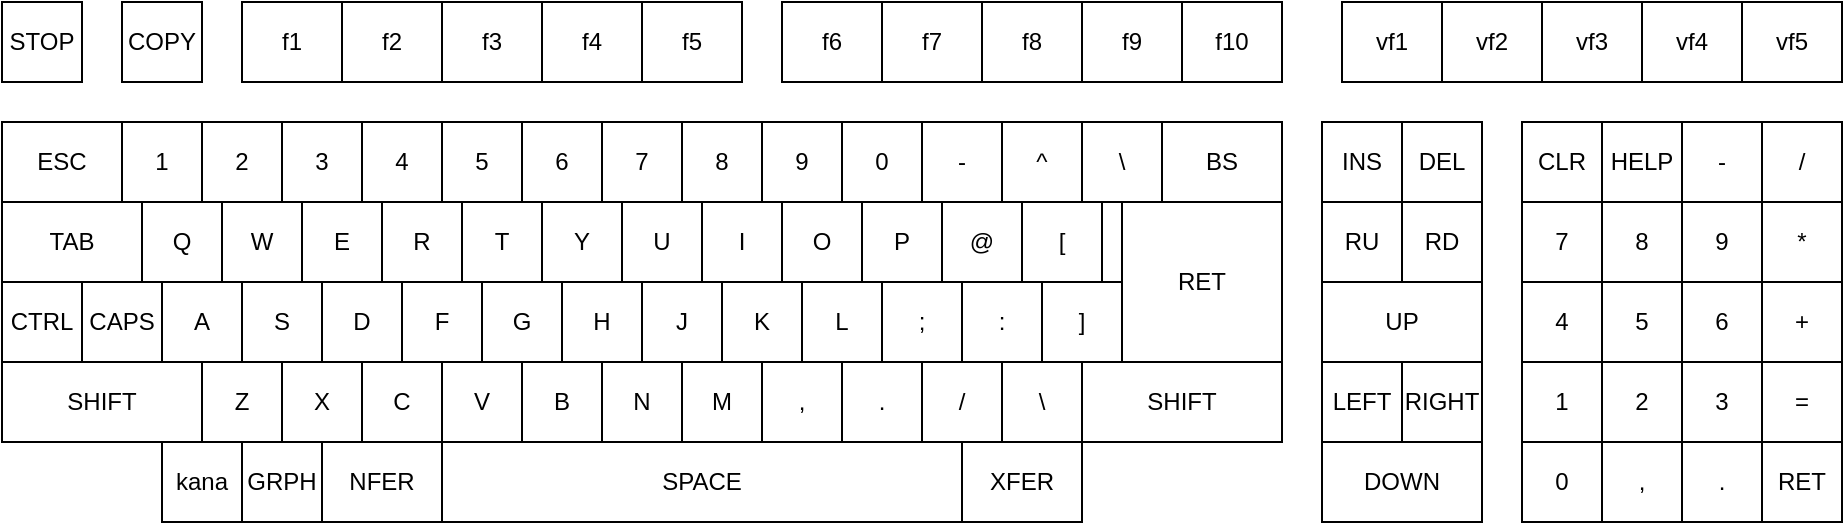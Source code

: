 <mxfile version="14.5.1" type="device"><diagram id="Z1hw1l4GSJISw_dmqOmV" name="ページ1"><mxGraphModel dx="1106" dy="797" grid="1" gridSize="10" guides="1" tooltips="1" connect="1" arrows="1" fold="1" page="1" pageScale="1" pageWidth="1169" pageHeight="827" math="0" shadow="0"><root><mxCell id="0"/><mxCell id="1" parent="0"/><object label="STOP" keycode="KEYCODE98_STOP" keycode-val="0x60" id="tLrqthVxpUuvEY6UjJdS-1"><mxCell style="rounded=0;whiteSpace=wrap;html=1;" parent="1" vertex="1"><mxGeometry x="40" y="40" width="40" height="40" as="geometry"/></mxCell></object><object label="COPY" keycode="KEYCODE98_COPY" keycode-val="0x61" id="tLrqthVxpUuvEY6UjJdS-2"><mxCell style="rounded=0;whiteSpace=wrap;html=1;" parent="1" vertex="1"><mxGeometry x="100" y="40" width="40" height="40" as="geometry"/></mxCell></object><object label="1" keycode="KEYCODE98_1" keycode-val="0x01" id="tLrqthVxpUuvEY6UjJdS-3"><mxCell style="rounded=0;whiteSpace=wrap;html=1;" parent="1" vertex="1"><mxGeometry x="100" y="100" width="40" height="40" as="geometry"/></mxCell></object><object label="2" keycode="KEYCODE98_2" keycode-val="0x02" id="tLrqthVxpUuvEY6UjJdS-4"><mxCell style="rounded=0;whiteSpace=wrap;html=1;" parent="1" vertex="1"><mxGeometry x="140" y="100" width="40" height="40" as="geometry"/></mxCell></object><object label="5" keycode="KEYCODE98_5" keycode-val="0x05" id="tLrqthVxpUuvEY6UjJdS-5"><mxCell style="rounded=0;whiteSpace=wrap;html=1;" parent="1" vertex="1"><mxGeometry x="260" y="100" width="40" height="40" as="geometry"/></mxCell></object><object label="8" keycode="KEYCODE98_8" keycode-val="0x08" id="tLrqthVxpUuvEY6UjJdS-6"><mxCell style="rounded=0;whiteSpace=wrap;html=1;" parent="1" vertex="1"><mxGeometry x="380" y="100" width="40" height="40" as="geometry"/></mxCell></object><object label="6" keycode="KEYCODE98_6" keycode-val="0x06" id="tLrqthVxpUuvEY6UjJdS-7"><mxCell style="rounded=0;whiteSpace=wrap;html=1;" parent="1" vertex="1"><mxGeometry x="300" y="100" width="40" height="40" as="geometry"/></mxCell></object><object label="3" keycode="KEYCODE98_3" keycode-val="0x03" id="tLrqthVxpUuvEY6UjJdS-8"><mxCell style="rounded=0;whiteSpace=wrap;html=1;" parent="1" vertex="1"><mxGeometry x="180" y="100" width="40" height="40" as="geometry"/></mxCell></object><object label="7" keycode="KEYCODE98_7" keycode-val="0x07" id="tLrqthVxpUuvEY6UjJdS-9"><mxCell style="rounded=0;whiteSpace=wrap;html=1;" parent="1" vertex="1"><mxGeometry x="340" y="100" width="40" height="40" as="geometry"/></mxCell></object><object label="4" keycode="KEYCODE98_4" keycode-val="0x04" id="tLrqthVxpUuvEY6UjJdS-10"><mxCell style="rounded=0;whiteSpace=wrap;html=1;" parent="1" vertex="1"><mxGeometry x="220" y="100" width="40" height="40" as="geometry"/></mxCell></object><object label="9" keycode="KEYCODE98_9" keycode-val="0x09" id="tLrqthVxpUuvEY6UjJdS-11"><mxCell style="rounded=0;whiteSpace=wrap;html=1;" parent="1" vertex="1"><mxGeometry x="420" y="100" width="40" height="40" as="geometry"/></mxCell></object><object label="0" keycode="KEYCODE98_0" keycode-val="0x0a" id="tLrqthVxpUuvEY6UjJdS-12"><mxCell style="rounded=0;whiteSpace=wrap;html=1;" parent="1" vertex="1"><mxGeometry x="460" y="100" width="40" height="40" as="geometry"/></mxCell></object><object label="-" keycode="KEYCODE98_MINUS" keycode-val="0x0b" id="tLrqthVxpUuvEY6UjJdS-13"><mxCell style="rounded=0;whiteSpace=wrap;html=1;" parent="1" vertex="1"><mxGeometry x="500" y="100" width="40" height="40" as="geometry"/></mxCell></object><object label="^" keycode="KEYCODE98_CARET" keycode-val="0x0c" id="tLrqthVxpUuvEY6UjJdS-14"><mxCell style="rounded=0;whiteSpace=wrap;html=1;" parent="1" vertex="1"><mxGeometry x="540" y="100" width="40" height="40" as="geometry"/></mxCell></object><object label="\" keycode="KEYCODE98_YEN" keycode-val="0x0d" id="tLrqthVxpUuvEY6UjJdS-15"><mxCell style="rounded=0;whiteSpace=wrap;html=1;" parent="1" vertex="1"><mxGeometry x="580" y="100" width="40" height="40" as="geometry"/></mxCell></object><object label="ESC" keycode="KEYCODE98_ESC" keycode-val="0x00" id="tLrqthVxpUuvEY6UjJdS-16"><mxCell style="rounded=0;whiteSpace=wrap;html=1;" parent="1" vertex="1"><mxGeometry x="40" y="100" width="60" height="40" as="geometry"/></mxCell></object><object label="BS" keycode="KEYCODE98_BS" keycode-val="0x0e" id="tLrqthVxpUuvEY6UjJdS-17"><mxCell style="rounded=0;whiteSpace=wrap;html=1;" parent="1" vertex="1"><mxGeometry x="620" y="100" width="60" height="40" as="geometry"/></mxCell></object><object label="INS" keycode="KEYCODE98_INS" keycode-val="0x38" id="tLrqthVxpUuvEY6UjJdS-18"><mxCell style="rounded=0;whiteSpace=wrap;html=1;" parent="1" vertex="1"><mxGeometry x="700" y="100" width="40" height="40" as="geometry"/></mxCell></object><object label="DEL" keycode="KEYCODE98_DEL" keycode-val="0x39" id="tLrqthVxpUuvEY6UjJdS-21"><mxCell style="rounded=0;whiteSpace=wrap;html=1;" parent="1" vertex="1"><mxGeometry x="740" y="100" width="40" height="40" as="geometry"/></mxCell></object><object label="CLR" keycode="KEYCODE98_CLR" keycode-val="0x3e" id="tLrqthVxpUuvEY6UjJdS-22"><mxCell style="rounded=0;whiteSpace=wrap;html=1;" parent="1" vertex="1"><mxGeometry x="800" y="100" width="40" height="40" as="geometry"/></mxCell></object><object label="HELP" keycode="KEYCODE98_HELP" keycode-val="0x3f" id="tLrqthVxpUuvEY6UjJdS-24"><mxCell style="rounded=0;whiteSpace=wrap;html=1;" parent="1" vertex="1"><mxGeometry x="840" y="100" width="40" height="40" as="geometry"/></mxCell></object><object label="-" keycode="KEYCODE98_TENKEY_MINUS" keycode-val="0x40" id="tLrqthVxpUuvEY6UjJdS-25"><mxCell style="rounded=0;whiteSpace=wrap;html=1;" parent="1" vertex="1"><mxGeometry x="880" y="100" width="40" height="40" as="geometry"/></mxCell></object><object label="/" keycode="KEYCODE98_TENKEY_SLASH" keycode-val="0x41" id="tLrqthVxpUuvEY6UjJdS-26"><mxCell style="rounded=0;whiteSpace=wrap;html=1;" parent="1" vertex="1"><mxGeometry x="920" y="100" width="40" height="40" as="geometry"/></mxCell></object><object label="f1" keycode="KEYCODE98_F1" keycode-val="0x62" id="tLrqthVxpUuvEY6UjJdS-27"><mxCell style="rounded=0;whiteSpace=wrap;html=1;" parent="1" vertex="1"><mxGeometry x="160" y="40" width="50" height="40" as="geometry"/></mxCell></object><object label="f2" keycode="KEYCODE98_F2" keycode-val="0x63" id="tLrqthVxpUuvEY6UjJdS-30"><mxCell style="rounded=0;whiteSpace=wrap;html=1;" parent="1" vertex="1"><mxGeometry x="210" y="40" width="50" height="40" as="geometry"/></mxCell></object><object label="f3" keycode="KEYCODE98_F3" keycode-val="0x64" id="tLrqthVxpUuvEY6UjJdS-31"><mxCell style="rounded=0;whiteSpace=wrap;html=1;" parent="1" vertex="1"><mxGeometry x="260" y="40" width="50" height="40" as="geometry"/></mxCell></object><object label="f4" keycode="KEYCODE98_F4" keycode-val="0x65" id="tLrqthVxpUuvEY6UjJdS-32"><mxCell style="rounded=0;whiteSpace=wrap;html=1;" parent="1" vertex="1"><mxGeometry x="310" y="40" width="50" height="40" as="geometry"/></mxCell></object><object label="f5" keycode="KEYCODE98_F5" keycode-val="0x66" id="tLrqthVxpUuvEY6UjJdS-33"><mxCell style="rounded=0;whiteSpace=wrap;html=1;" parent="1" vertex="1"><mxGeometry x="360" y="40" width="50" height="40" as="geometry"/></mxCell></object><object label="f6" keycode="KEYCODE98_F6" keycode-val="0x67" id="tLrqthVxpUuvEY6UjJdS-34"><mxCell style="rounded=0;whiteSpace=wrap;html=1;" parent="1" vertex="1"><mxGeometry x="430" y="40" width="50" height="40" as="geometry"/></mxCell></object><object label="f7" keycode="KEYCODE98_F7" keycode-val="0x68" id="tLrqthVxpUuvEY6UjJdS-35"><mxCell style="rounded=0;whiteSpace=wrap;html=1;" parent="1" vertex="1"><mxGeometry x="480" y="40" width="50" height="40" as="geometry"/></mxCell></object><object label="f8" keycode="KEYCODE98_F8" keycode-val="0x69" id="tLrqthVxpUuvEY6UjJdS-36"><mxCell style="rounded=0;whiteSpace=wrap;html=1;" parent="1" vertex="1"><mxGeometry x="530" y="40" width="50" height="40" as="geometry"/></mxCell></object><object label="f9" keycode="KEYCODE98_F9" keycode-val="0x6a" id="tLrqthVxpUuvEY6UjJdS-37"><mxCell style="rounded=0;whiteSpace=wrap;html=1;" parent="1" vertex="1"><mxGeometry x="580" y="40" width="50" height="40" as="geometry"/></mxCell></object><object label="f10" keycode="KEYCODE98_F10" keycode-val="0x6b" id="tLrqthVxpUuvEY6UjJdS-38"><mxCell style="rounded=0;whiteSpace=wrap;html=1;" parent="1" vertex="1"><mxGeometry x="630" y="40" width="50" height="40" as="geometry"/></mxCell></object><object label="vf1" keycode="KEYCODE98_VF1" keycode-val="0x52" id="tLrqthVxpUuvEY6UjJdS-40"><mxCell style="rounded=0;whiteSpace=wrap;html=1;" parent="1" vertex="1"><mxGeometry x="710" y="40" width="50" height="40" as="geometry"/></mxCell></object><object label="vf2" keycode="KEYCODE98_VF2" keycode-val="0x53" id="tLrqthVxpUuvEY6UjJdS-41"><mxCell style="rounded=0;whiteSpace=wrap;html=1;" parent="1" vertex="1"><mxGeometry x="760" y="40" width="50" height="40" as="geometry"/></mxCell></object><object label="vf3" keycode="KEYCODE98_VF3" keycode-val="0x54" id="tLrqthVxpUuvEY6UjJdS-42"><mxCell style="rounded=0;whiteSpace=wrap;html=1;" parent="1" vertex="1"><mxGeometry x="810" y="40" width="50" height="40" as="geometry"/></mxCell></object><object label="vf4" keycode="KEYCODE98_VF4" keycode-val="0x55" id="tLrqthVxpUuvEY6UjJdS-43"><mxCell style="rounded=0;whiteSpace=wrap;html=1;" parent="1" vertex="1"><mxGeometry x="860" y="40" width="50" height="40" as="geometry"/></mxCell></object><object label="vf5" keycode="KEYCODE98_VF5" keycode-val="0x56" id="tLrqthVxpUuvEY6UjJdS-44"><mxCell style="rounded=0;whiteSpace=wrap;html=1;" parent="1" vertex="1"><mxGeometry x="910" y="40" width="50" height="40" as="geometry"/></mxCell></object><object label="Q" keycode="KEYCODE98_Q" keycode-val="0x10" id="tLrqthVxpUuvEY6UjJdS-45"><mxCell style="rounded=0;whiteSpace=wrap;html=1;" parent="1" vertex="1"><mxGeometry x="110" y="140" width="40" height="40" as="geometry"/></mxCell></object><object label="W" keycode="KEYCODE98_W" keycode-val="0x11" id="tLrqthVxpUuvEY6UjJdS-46"><mxCell style="rounded=0;whiteSpace=wrap;html=1;" parent="1" vertex="1"><mxGeometry x="150" y="140" width="40" height="40" as="geometry"/></mxCell></object><object label="E" keycode="KEYCODE98_E" keycode-val="0x12" id="tLrqthVxpUuvEY6UjJdS-48"><mxCell style="rounded=0;whiteSpace=wrap;html=1;" parent="1" vertex="1"><mxGeometry x="190" y="140" width="40" height="40" as="geometry"/></mxCell></object><object label="R" keycode="KEYCODE98_R" keycode-val="0x13" id="tLrqthVxpUuvEY6UjJdS-50"><mxCell style="rounded=0;whiteSpace=wrap;html=1;" parent="1" vertex="1"><mxGeometry x="230" y="140" width="40" height="40" as="geometry"/></mxCell></object><object label="T" keycode="KEYCODE98_T" keycode-val="0x14" id="tLrqthVxpUuvEY6UjJdS-51"><mxCell style="rounded=0;whiteSpace=wrap;html=1;" parent="1" vertex="1"><mxGeometry x="270" y="140" width="40" height="40" as="geometry"/></mxCell></object><object label="Y" keycode="KEYCODE98_Y" keycode-val="0x15" id="tLrqthVxpUuvEY6UjJdS-52"><mxCell style="rounded=0;whiteSpace=wrap;html=1;" parent="1" vertex="1"><mxGeometry x="310" y="140" width="40" height="40" as="geometry"/></mxCell></object><object label="U" keycode="KEYCODE98_U" keycode-val="0x16" id="tLrqthVxpUuvEY6UjJdS-53"><mxCell style="rounded=0;whiteSpace=wrap;html=1;" parent="1" vertex="1"><mxGeometry x="350" y="140" width="40" height="40" as="geometry"/></mxCell></object><object label="I" keycode="KEYCODE98_I" keycode-val="0x17" id="tLrqthVxpUuvEY6UjJdS-54"><mxCell style="rounded=0;whiteSpace=wrap;html=1;" parent="1" vertex="1"><mxGeometry x="390" y="140" width="40" height="40" as="geometry"/></mxCell></object><object label="O" keycode="KEYCODE98_O" keycode-val="0x18" id="tLrqthVxpUuvEY6UjJdS-55"><mxCell style="rounded=0;whiteSpace=wrap;html=1;" parent="1" vertex="1"><mxGeometry x="430" y="140" width="40" height="40" as="geometry"/></mxCell></object><object label="P" keycode="KEYCODE98_P" keycode-val="0x19" id="tLrqthVxpUuvEY6UjJdS-56"><mxCell style="rounded=0;whiteSpace=wrap;html=1;" parent="1" vertex="1"><mxGeometry x="470" y="140" width="40" height="40" as="geometry"/></mxCell></object><object label="@" keycode="KEYCODE98_ATMARK" keycode-val="0x1a" id="tLrqthVxpUuvEY6UjJdS-57"><mxCell style="rounded=0;whiteSpace=wrap;html=1;" parent="1" vertex="1"><mxGeometry x="510" y="140" width="40" height="40" as="geometry"/></mxCell></object><object label="[" keycode="KEYCODE98_LBRACKET" keycode-val="0x1b" id="tLrqthVxpUuvEY6UjJdS-58"><mxCell style="rounded=0;whiteSpace=wrap;html=1;" parent="1" vertex="1"><mxGeometry x="550" y="140" width="40" height="40" as="geometry"/></mxCell></object><object label="TAB" keycode="KEYCODE98_TAB" keycode-val="0x0f" id="tLrqthVxpUuvEY6UjJdS-59"><mxCell style="rounded=0;whiteSpace=wrap;html=1;" parent="1" vertex="1"><mxGeometry x="40" y="140" width="70" height="40" as="geometry"/></mxCell></object><object label="RU" keycode="KEYCODE98_ROLLUP" keycode-val="0x36" id="tLrqthVxpUuvEY6UjJdS-60"><mxCell style="rounded=0;whiteSpace=wrap;html=1;" parent="1" vertex="1"><mxGeometry x="700" y="140" width="40" height="40" as="geometry"/></mxCell></object><object label="RD" keycode="KEYCODE98_ROLLDOWN" keycode-val="0x37" id="tLrqthVxpUuvEY6UjJdS-61"><mxCell style="rounded=0;whiteSpace=wrap;html=1;" parent="1" vertex="1"><mxGeometry x="740" y="140" width="40" height="40" as="geometry"/></mxCell></object><object label="7" keycode="KEYCODE98_TENKEY_7" keycode-val="0x42" id="tLrqthVxpUuvEY6UjJdS-62"><mxCell style="rounded=0;whiteSpace=wrap;html=1;" parent="1" vertex="1"><mxGeometry x="800" y="140" width="40" height="40" as="geometry"/></mxCell></object><object label="8" keycode="KEYCODE98_TENKEY_8" keycode-val="0x43" id="tLrqthVxpUuvEY6UjJdS-64"><mxCell style="rounded=0;whiteSpace=wrap;html=1;" parent="1" vertex="1"><mxGeometry x="840" y="140" width="40" height="40" as="geometry"/></mxCell></object><object label="9" keycode="KEYCODE98_TENKEY_9" keycode-val="0x44" id="tLrqthVxpUuvEY6UjJdS-65"><mxCell style="rounded=0;whiteSpace=wrap;html=1;" parent="1" vertex="1"><mxGeometry x="880" y="140" width="40" height="40" as="geometry"/></mxCell></object><object label="*" keycode="KEYCODE98_TENKEY_ASTERISK" keycode-val="0x45" id="tLrqthVxpUuvEY6UjJdS-66"><mxCell style="rounded=0;whiteSpace=wrap;html=1;" parent="1" vertex="1"><mxGeometry x="920" y="140" width="40" height="40" as="geometry"/></mxCell></object><object label="A" keycode="KEYCODE98_A" keycode-val="0x1d" id="tLrqthVxpUuvEY6UjJdS-67"><mxCell style="rounded=0;whiteSpace=wrap;html=1;" parent="1" vertex="1"><mxGeometry x="120" y="180" width="40" height="40" as="geometry"/></mxCell></object><object label="CTRL" keycode="KEYCODE98_CTRL" keycode-val="0x74" id="tLrqthVxpUuvEY6UjJdS-68"><mxCell style="rounded=0;whiteSpace=wrap;html=1;" parent="1" vertex="1"><mxGeometry x="40" y="180" width="40" height="40" as="geometry"/></mxCell></object><object label="CAPS" keycode="KEYCODE98_CAPS" keycode-val="0x71" id="tLrqthVxpUuvEY6UjJdS-69"><mxCell style="rounded=0;whiteSpace=wrap;html=1;" parent="1" vertex="1"><mxGeometry x="80" y="180" width="40" height="40" as="geometry"/></mxCell></object><object label="S" keycode="KEYCODE98_S" keycode-val="0x1e" id="tLrqthVxpUuvEY6UjJdS-70"><mxCell style="rounded=0;whiteSpace=wrap;html=1;" parent="1" vertex="1"><mxGeometry x="160" y="180" width="40" height="40" as="geometry"/></mxCell></object><object label="D" keycode="KEYCODE98_D" keycode-val="0x1f" id="tLrqthVxpUuvEY6UjJdS-71"><mxCell style="rounded=0;whiteSpace=wrap;html=1;" parent="1" vertex="1"><mxGeometry x="200" y="180" width="40" height="40" as="geometry"/></mxCell></object><object label="F" keycode="KEYCODE98_F" keycode-val="0x20" id="tLrqthVxpUuvEY6UjJdS-72"><mxCell style="rounded=0;whiteSpace=wrap;html=1;" parent="1" vertex="1"><mxGeometry x="240" y="180" width="40" height="40" as="geometry"/></mxCell></object><object label="G" keycode="KEYCODE98_G" keycode-val="0x21" id="tLrqthVxpUuvEY6UjJdS-73"><mxCell style="rounded=0;whiteSpace=wrap;html=1;" parent="1" vertex="1"><mxGeometry x="280" y="180" width="40" height="40" as="geometry"/></mxCell></object><object label="H" keycode="KEYCODE98_H" keycode-val="0x22" id="tLrqthVxpUuvEY6UjJdS-74"><mxCell style="rounded=0;whiteSpace=wrap;html=1;" parent="1" vertex="1"><mxGeometry x="320" y="180" width="40" height="40" as="geometry"/></mxCell></object><object label="J" keycode="KEYCODE98_J" keycode-val="0x23" id="tLrqthVxpUuvEY6UjJdS-75"><mxCell style="rounded=0;whiteSpace=wrap;html=1;" parent="1" vertex="1"><mxGeometry x="360" y="180" width="40" height="40" as="geometry"/></mxCell></object><object label="K" keycode="KEYCODE98_K" keycode-val="0x24" id="tLrqthVxpUuvEY6UjJdS-76"><mxCell style="rounded=0;whiteSpace=wrap;html=1;" parent="1" vertex="1"><mxGeometry x="400" y="180" width="40" height="40" as="geometry"/></mxCell></object><object label="L" keycode="KEYCODE98_L" keycode-val="0x25" id="tLrqthVxpUuvEY6UjJdS-77"><mxCell style="rounded=0;whiteSpace=wrap;html=1;" parent="1" vertex="1"><mxGeometry x="440" y="180" width="40" height="40" as="geometry"/></mxCell></object><object label=";" keycode="KEYCODE98_SEMICOLON" keycode-val="0x26" id="tLrqthVxpUuvEY6UjJdS-78"><mxCell style="rounded=0;whiteSpace=wrap;html=1;" parent="1" vertex="1"><mxGeometry x="480" y="180" width="40" height="40" as="geometry"/></mxCell></object><object label=":" keycode="KEYCODE98_COLON" keycode-val="0x27" id="tLrqthVxpUuvEY6UjJdS-79"><mxCell style="rounded=0;whiteSpace=wrap;html=1;" parent="1" vertex="1"><mxGeometry x="520" y="180" width="40" height="40" as="geometry"/></mxCell></object><object label="]" keycode="KEYCODE98_RBRACKET" keycode-val="0x28" id="tLrqthVxpUuvEY6UjJdS-80"><mxCell style="rounded=0;whiteSpace=wrap;html=1;" parent="1" vertex="1"><mxGeometry x="560" y="180" width="40" height="40" as="geometry"/></mxCell></object><object label="UP" keycode="KEYCODE98_UP" keycode-val="0x3a" id="tLrqthVxpUuvEY6UjJdS-81"><mxCell style="rounded=0;whiteSpace=wrap;html=1;" parent="1" vertex="1"><mxGeometry x="700" y="180" width="80" height="40" as="geometry"/></mxCell></object><object label="4" keycode="KEYCODE98_TENKEY_4" keycode-val="0x46" id="tLrqthVxpUuvEY6UjJdS-82"><mxCell style="rounded=0;whiteSpace=wrap;html=1;" parent="1" vertex="1"><mxGeometry x="800" y="180" width="40" height="40" as="geometry"/></mxCell></object><object label="5" keycode="KEYCODE98_TENKEY_5" keycode-val="0x47" id="tLrqthVxpUuvEY6UjJdS-83"><mxCell style="rounded=0;whiteSpace=wrap;html=1;" parent="1" vertex="1"><mxGeometry x="840" y="180" width="40" height="40" as="geometry"/></mxCell></object><object label="6" keycode="KEYCODE98_TENKEY_6" keycode-val="0x48" id="tLrqthVxpUuvEY6UjJdS-84"><mxCell style="rounded=0;whiteSpace=wrap;html=1;" parent="1" vertex="1"><mxGeometry x="880" y="180" width="40" height="40" as="geometry"/></mxCell></object><object label="+" keycode="KEYCODE98_TENKEY_PLUS" keycode-val="0x49" id="tLrqthVxpUuvEY6UjJdS-85"><mxCell style="rounded=0;whiteSpace=wrap;html=1;" parent="1" vertex="1"><mxGeometry x="920" y="180" width="40" height="40" as="geometry"/></mxCell></object><object label="Z" keycode="KEYCODE98_Z" keycode-val="0x29" id="tLrqthVxpUuvEY6UjJdS-88"><mxCell style="rounded=0;whiteSpace=wrap;html=1;" parent="1" vertex="1"><mxGeometry x="140" y="220" width="40" height="40" as="geometry"/></mxCell></object><object label="X" keycode="KEYCODE98_X" keycode-val="0x2a" id="tLrqthVxpUuvEY6UjJdS-89"><mxCell style="rounded=0;whiteSpace=wrap;html=1;" parent="1" vertex="1"><mxGeometry x="180" y="220" width="40" height="40" as="geometry"/></mxCell></object><object label="SHIFT" keycode="KEYCODE98_LSHIFT" keycode-val="0x70" id="tLrqthVxpUuvEY6UjJdS-90"><mxCell style="rounded=0;whiteSpace=wrap;html=1;" parent="1" vertex="1"><mxGeometry x="40" y="220" width="100" height="40" as="geometry"/></mxCell></object><object label="C" keycode="KEYCODE98_C" keycode-val="0x2b" id="tLrqthVxpUuvEY6UjJdS-92"><mxCell style="rounded=0;whiteSpace=wrap;html=1;" parent="1" vertex="1"><mxGeometry x="220" y="220" width="40" height="40" as="geometry"/></mxCell></object><object label="V" keycode="KEYCODE98_V" keycode-val="0x2c" id="tLrqthVxpUuvEY6UjJdS-93"><mxCell style="rounded=0;whiteSpace=wrap;html=1;" parent="1" vertex="1"><mxGeometry x="260" y="220" width="40" height="40" as="geometry"/></mxCell></object><object label="B" keycode="KEYCODE98_B" keycode-val="0x2d" id="tLrqthVxpUuvEY6UjJdS-94"><mxCell style="rounded=0;whiteSpace=wrap;html=1;" parent="1" vertex="1"><mxGeometry x="300" y="220" width="40" height="40" as="geometry"/></mxCell></object><object label="N" keycode="KEYCODE98_N" keycode-val="0x2e" id="tLrqthVxpUuvEY6UjJdS-95"><mxCell style="rounded=0;whiteSpace=wrap;html=1;" parent="1" vertex="1"><mxGeometry x="340" y="220" width="40" height="40" as="geometry"/></mxCell></object><object label="M" keycode="KEYCODE98_M" keycode-val="0x2f" id="tLrqthVxpUuvEY6UjJdS-96"><mxCell style="rounded=0;whiteSpace=wrap;html=1;" parent="1" vertex="1"><mxGeometry x="380" y="220" width="40" height="40" as="geometry"/></mxCell></object><object label="," keycode="KEYCODE98_COMMA" keycode-val="0x30" id="tLrqthVxpUuvEY6UjJdS-97"><mxCell style="rounded=0;whiteSpace=wrap;html=1;" parent="1" vertex="1"><mxGeometry x="420" y="220" width="40" height="40" as="geometry"/></mxCell></object><object label="." keycode="KEYCODE98_PERIOD" keycode-val="0x31" id="tLrqthVxpUuvEY6UjJdS-98"><mxCell style="rounded=0;whiteSpace=wrap;html=1;" parent="1" vertex="1"><mxGeometry x="460" y="220" width="40" height="40" as="geometry"/></mxCell></object><object label="/" keycode="KEYCODE98_SLASH" keycode-val="0x32" id="tLrqthVxpUuvEY6UjJdS-99"><mxCell style="rounded=0;whiteSpace=wrap;html=1;" parent="1" vertex="1"><mxGeometry x="500" y="220" width="40" height="40" as="geometry"/></mxCell></object><object label="\" keycode="KEYCODE98_BACKSLASH" keycode-val="0x33" id="tLrqthVxpUuvEY6UjJdS-100"><mxCell style="rounded=0;whiteSpace=wrap;html=1;" parent="1" vertex="1"><mxGeometry x="540" y="220" width="40" height="40" as="geometry"/></mxCell></object><object label="RET" keycode="KEYCODE98_RET" keycode-val="0x1c" id="tLrqthVxpUuvEY6UjJdS-101"><mxCell style="rounded=0;whiteSpace=wrap;html=1;" parent="1" vertex="1"><mxGeometry x="600" y="140" width="80" height="80" as="geometry"/></mxCell></object><object label="SHIFT" keycode="KEYCODE98_RSHIFT" keycode-val="0x7d" id="tLrqthVxpUuvEY6UjJdS-102"><mxCell style="rounded=0;whiteSpace=wrap;html=1;" parent="1" vertex="1"><mxGeometry x="580" y="220" width="100" height="40" as="geometry"/></mxCell></object><object label="LEFT" keycode="KEYCODE98_LEFT" keycode-val="0x3b" id="tLrqthVxpUuvEY6UjJdS-103"><mxCell style="rounded=0;whiteSpace=wrap;html=1;" parent="1" vertex="1"><mxGeometry x="700" y="220" width="40" height="40" as="geometry"/></mxCell></object><object label="RIGHT" keycode="KEYCODE98_RIGHT" keycode-val="0x3c" id="tLrqthVxpUuvEY6UjJdS-104"><mxCell style="rounded=0;whiteSpace=wrap;html=1;" parent="1" vertex="1"><mxGeometry x="740" y="220" width="40" height="40" as="geometry"/></mxCell></object><object label="1" keycode="KEYCODE98_TENKEY_1" keycode-val="0x4a" id="tLrqthVxpUuvEY6UjJdS-105"><mxCell style="rounded=0;whiteSpace=wrap;html=1;" parent="1" vertex="1"><mxGeometry x="800" y="220" width="40" height="40" as="geometry"/></mxCell></object><object label="2" keycode="KEYCODE98_TENKEY_2" keycode-val="0x4b" id="tLrqthVxpUuvEY6UjJdS-106"><mxCell style="rounded=0;whiteSpace=wrap;html=1;" parent="1" vertex="1"><mxGeometry x="840" y="220" width="40" height="40" as="geometry"/></mxCell></object><object label="3" keycode="KEYCODE98_TENKEY_3" keycode-val="0x4c" id="tLrqthVxpUuvEY6UjJdS-107"><mxCell style="rounded=0;whiteSpace=wrap;html=1;" parent="1" vertex="1"><mxGeometry x="880" y="220" width="40" height="40" as="geometry"/></mxCell></object><object label="=" keycode="KEYCODE98_TENKEY_EQUAL" keycode-val="0x4d" id="tLrqthVxpUuvEY6UjJdS-108"><mxCell style="rounded=0;whiteSpace=wrap;html=1;" parent="1" vertex="1"><mxGeometry x="920" y="220" width="40" height="40" as="geometry"/></mxCell></object><object label="kana" keycode="KEYCODE98_KANA" keycode-val="0x72" id="tLrqthVxpUuvEY6UjJdS-110"><mxCell style="rounded=0;whiteSpace=wrap;html=1;" parent="1" vertex="1"><mxGeometry x="120" y="260" width="40" height="40" as="geometry"/></mxCell></object><object label="GRPH" keycode="KEYCODE98_GRPH" keycode-val="0x73" id="tLrqthVxpUuvEY6UjJdS-111"><mxCell style="rounded=0;whiteSpace=wrap;html=1;" parent="1" vertex="1"><mxGeometry x="160" y="260" width="40" height="40" as="geometry"/></mxCell></object><object label="NFER" keycode="KEYCODE98_NFER" keycode-val="0x51" id="tLrqthVxpUuvEY6UjJdS-112"><mxCell style="rounded=0;whiteSpace=wrap;html=1;" parent="1" vertex="1"><mxGeometry x="200" y="260" width="60" height="40" as="geometry"/></mxCell></object><object label="SPACE" keycode="KEYCODE98_SPACE" keycode-val="0x34" id="tLrqthVxpUuvEY6UjJdS-113"><mxCell style="rounded=0;whiteSpace=wrap;html=1;" parent="1" vertex="1"><mxGeometry x="260" y="260" width="260" height="40" as="geometry"/></mxCell></object><object label="XFER" keycode="KEYCODE98_XFER" keycode-val="0x35" id="tLrqthVxpUuvEY6UjJdS-114"><mxCell style="rounded=0;whiteSpace=wrap;html=1;" parent="1" vertex="1"><mxGeometry x="520" y="260" width="60" height="40" as="geometry"/></mxCell></object><object label="DOWN" keycode="KEYCODE98_DOWN" keycode-val="0x3d" id="tLrqthVxpUuvEY6UjJdS-115"><mxCell style="rounded=0;whiteSpace=wrap;html=1;" parent="1" vertex="1"><mxGeometry x="700" y="260" width="80" height="40" as="geometry"/></mxCell></object><object label="0" keycode="KEYCODE98_TENKEY_0" keycode-val="0x4e" id="tLrqthVxpUuvEY6UjJdS-117"><mxCell style="rounded=0;whiteSpace=wrap;html=1;" parent="1" vertex="1"><mxGeometry x="800" y="260" width="40" height="40" as="geometry"/></mxCell></object><object label="," keycode="KEYCODE98_TENKKEY_COMMA" keycode-val="0x4f" id="tLrqthVxpUuvEY6UjJdS-118"><mxCell style="rounded=0;whiteSpace=wrap;html=1;" parent="1" vertex="1"><mxGeometry x="840" y="260" width="40" height="40" as="geometry"/></mxCell></object><object label="." keycode="KEYCODE98_TENKEY_PERIOD" keycode-val="0x50" id="tLrqthVxpUuvEY6UjJdS-120"><mxCell style="rounded=0;whiteSpace=wrap;html=1;" parent="1" vertex="1"><mxGeometry x="880" y="260" width="40" height="40" as="geometry"/></mxCell></object><object label="RET" keycode="KEYCODE98_TENKEY_RET" keycode-val="0x1c" id="tLrqthVxpUuvEY6UjJdS-121"><mxCell style="rounded=0;whiteSpace=wrap;html=1;" parent="1" vertex="1"><mxGeometry x="920" y="260" width="40" height="40" as="geometry"/></mxCell></object></root></mxGraphModel></diagram></mxfile>